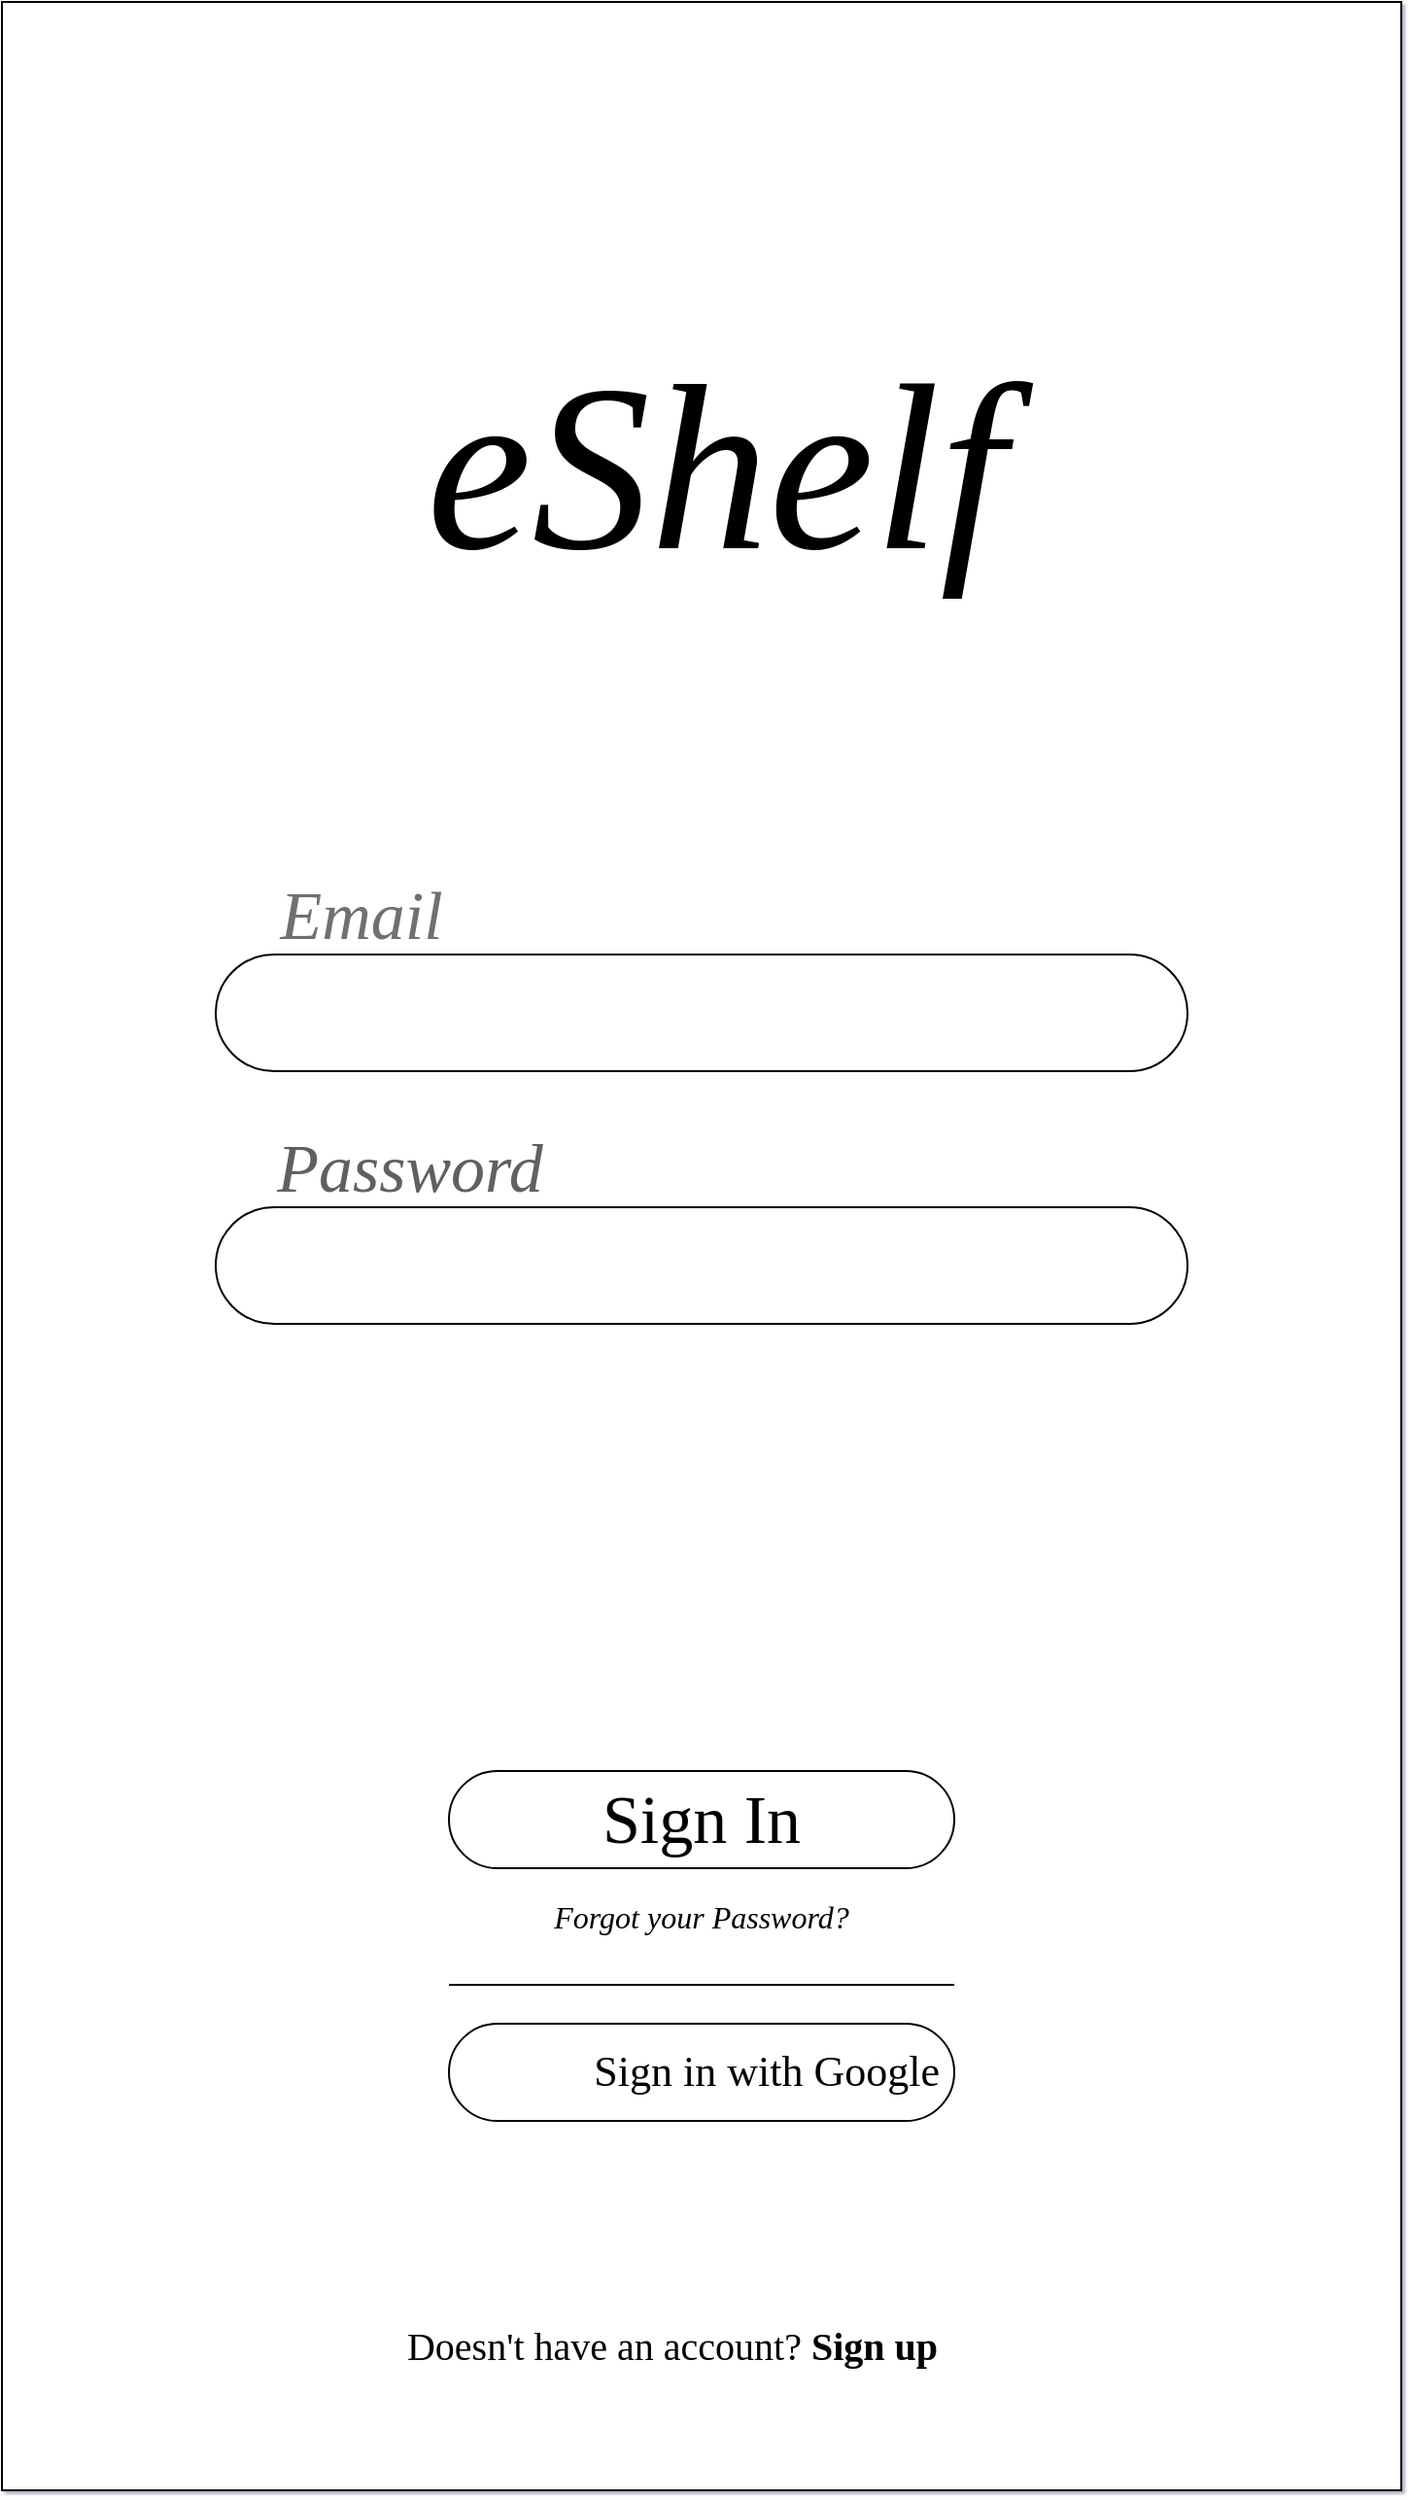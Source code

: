 <mxfile version="25.0.3">
  <diagram name="Page-1" id="DmScZk2urkVB36xNSZ5Q">
    <mxGraphModel dx="928" dy="1656" grid="1" gridSize="10" guides="1" tooltips="1" connect="1" arrows="1" fold="1" page="1" pageScale="1" pageWidth="720" pageHeight="1280" background="none" math="0" shadow="1">
      <root>
        <mxCell id="0" />
        <object label="Window_Frame" id="1">
          <mxCell style="locked=1;" parent="0" />
        </object>
        <mxCell id="SNnv4V6MWg6mL4U4s1p6-1" value="" style="rounded=0;whiteSpace=wrap;html=1;" vertex="1" parent="1">
          <mxGeometry width="720" height="1280" as="geometry" />
        </mxCell>
        <mxCell id="SNnv4V6MWg6mL4U4s1p6-4" value="Components" parent="0" />
        <mxCell id="SNnv4V6MWg6mL4U4s1p6-10" value="&lt;font style=&quot;font-size: 122px;&quot; face=&quot;Comic Sans MS&quot;&gt;&lt;i&gt;eShelf&lt;/i&gt;&lt;/font&gt;" style="text;html=1;align=center;verticalAlign=middle;whiteSpace=wrap;rounded=0;fontSize=16;" vertex="1" parent="SNnv4V6MWg6mL4U4s1p6-4">
          <mxGeometry x="105" y="150" width="525" height="180" as="geometry" />
        </mxCell>
        <mxCell id="SNnv4V6MWg6mL4U4s1p6-11" value="" style="rounded=1;whiteSpace=wrap;html=1;arcSize=50;" vertex="1" parent="SNnv4V6MWg6mL4U4s1p6-4">
          <mxGeometry x="110" y="490" width="500" height="60" as="geometry" />
        </mxCell>
        <mxCell id="SNnv4V6MWg6mL4U4s1p6-12" value="" style="rounded=1;whiteSpace=wrap;html=1;arcSize=50;" vertex="1" parent="SNnv4V6MWg6mL4U4s1p6-4">
          <mxGeometry x="110" y="620" width="500" height="60" as="geometry" />
        </mxCell>
        <mxCell id="SNnv4V6MWg6mL4U4s1p6-13" value="&lt;font face=&quot;Comic Sans MS&quot; color=&quot;#707070&quot;&gt;&lt;i&gt;&lt;font style=&quot;font-size: 35px;&quot;&gt;Email&lt;/font&gt;&lt;/i&gt;&lt;/font&gt;" style="text;html=1;align=center;verticalAlign=middle;whiteSpace=wrap;rounded=0;fontSize=16;" vertex="1" parent="SNnv4V6MWg6mL4U4s1p6-4">
          <mxGeometry x="120" y="450" width="130" height="40" as="geometry" />
        </mxCell>
        <mxCell id="SNnv4V6MWg6mL4U4s1p6-14" value="&lt;font face=&quot;Comic Sans MS&quot; color=&quot;#616161&quot; style=&quot;font-size: 35px;&quot;&gt;&lt;i&gt;Password&lt;/i&gt;&lt;/font&gt;" style="text;html=1;align=center;verticalAlign=middle;whiteSpace=wrap;rounded=0;fontSize=16;" vertex="1" parent="SNnv4V6MWg6mL4U4s1p6-4">
          <mxGeometry x="120" y="580" width="180" height="40" as="geometry" />
        </mxCell>
        <mxCell id="SNnv4V6MWg6mL4U4s1p6-15" value="" style="rounded=1;whiteSpace=wrap;html=1;arcSize=50;" vertex="1" parent="SNnv4V6MWg6mL4U4s1p6-4">
          <mxGeometry x="230" y="910" width="260" height="50" as="geometry" />
        </mxCell>
        <mxCell id="SNnv4V6MWg6mL4U4s1p6-16" value="&lt;font face=&quot;Comic Sans MS&quot; style=&quot;font-size: 35px;&quot;&gt;Sign In&lt;font&gt;&lt;br&gt;&lt;/font&gt;&lt;/font&gt;" style="text;html=1;align=center;verticalAlign=middle;whiteSpace=wrap;rounded=0;fontSize=16;" vertex="1" parent="SNnv4V6MWg6mL4U4s1p6-4">
          <mxGeometry x="240" y="920" width="240" height="30" as="geometry" />
        </mxCell>
        <mxCell id="SNnv4V6MWg6mL4U4s1p6-17" value="&lt;i&gt;&lt;font face=&quot;Comic Sans MS&quot;&gt;Forgot your Password?&lt;/font&gt;&lt;/i&gt;" style="text;html=1;align=center;verticalAlign=middle;whiteSpace=wrap;rounded=0;fontSize=16;" vertex="1" parent="SNnv4V6MWg6mL4U4s1p6-4">
          <mxGeometry x="260" y="970" width="200" height="30" as="geometry" />
        </mxCell>
        <mxCell id="SNnv4V6MWg6mL4U4s1p6-19" value="" style="endArrow=none;html=1;rounded=0;fontSize=12;startSize=8;endSize=8;curved=1;" edge="1" parent="SNnv4V6MWg6mL4U4s1p6-4">
          <mxGeometry width="50" height="50" relative="1" as="geometry">
            <mxPoint x="230" y="1020" as="sourcePoint" />
            <mxPoint x="490" y="1020" as="targetPoint" />
          </mxGeometry>
        </mxCell>
        <mxCell id="SNnv4V6MWg6mL4U4s1p6-20" value="&lt;div align=&quot;right&quot;&gt;&lt;font face=&quot;Comic Sans MS&quot; style=&quot;font-size: 22px;&quot;&gt;Sign in with Google&amp;nbsp; &lt;br&gt;&lt;/font&gt;&lt;/div&gt;" style="rounded=1;whiteSpace=wrap;html=1;arcSize=50;align=right;" vertex="1" parent="SNnv4V6MWg6mL4U4s1p6-4">
          <mxGeometry x="230" y="1040" width="260" height="50" as="geometry" />
        </mxCell>
        <mxCell id="SNnv4V6MWg6mL4U4s1p6-23" value="&lt;font face=&quot;Comic Sans MS&quot; style=&quot;font-size: 20px;&quot;&gt;Doesn&#39;t have an account? &lt;b&gt;Sign up&lt;/b&gt;&lt;/font&gt;" style="text;html=1;align=center;verticalAlign=middle;whiteSpace=wrap;rounded=0;fontSize=16;" vertex="1" parent="SNnv4V6MWg6mL4U4s1p6-4">
          <mxGeometry x="180" y="1190" width="330" height="30" as="geometry" />
        </mxCell>
        <mxCell id="SNnv4V6MWg6mL4U4s1p6-26" value="" style="shape=image;verticalLabelPosition=bottom;verticalAlign=top;imageAspect=0;image=https://upload.wikimedia.org/wikipedia/commons/c/c1/Google_%22G%22_logo.svg;" vertex="1" parent="SNnv4V6MWg6mL4U4s1p6-4">
          <mxGeometry x="250" y="1050" width="30" height="30" as="geometry" />
        </mxCell>
      </root>
    </mxGraphModel>
  </diagram>
</mxfile>
